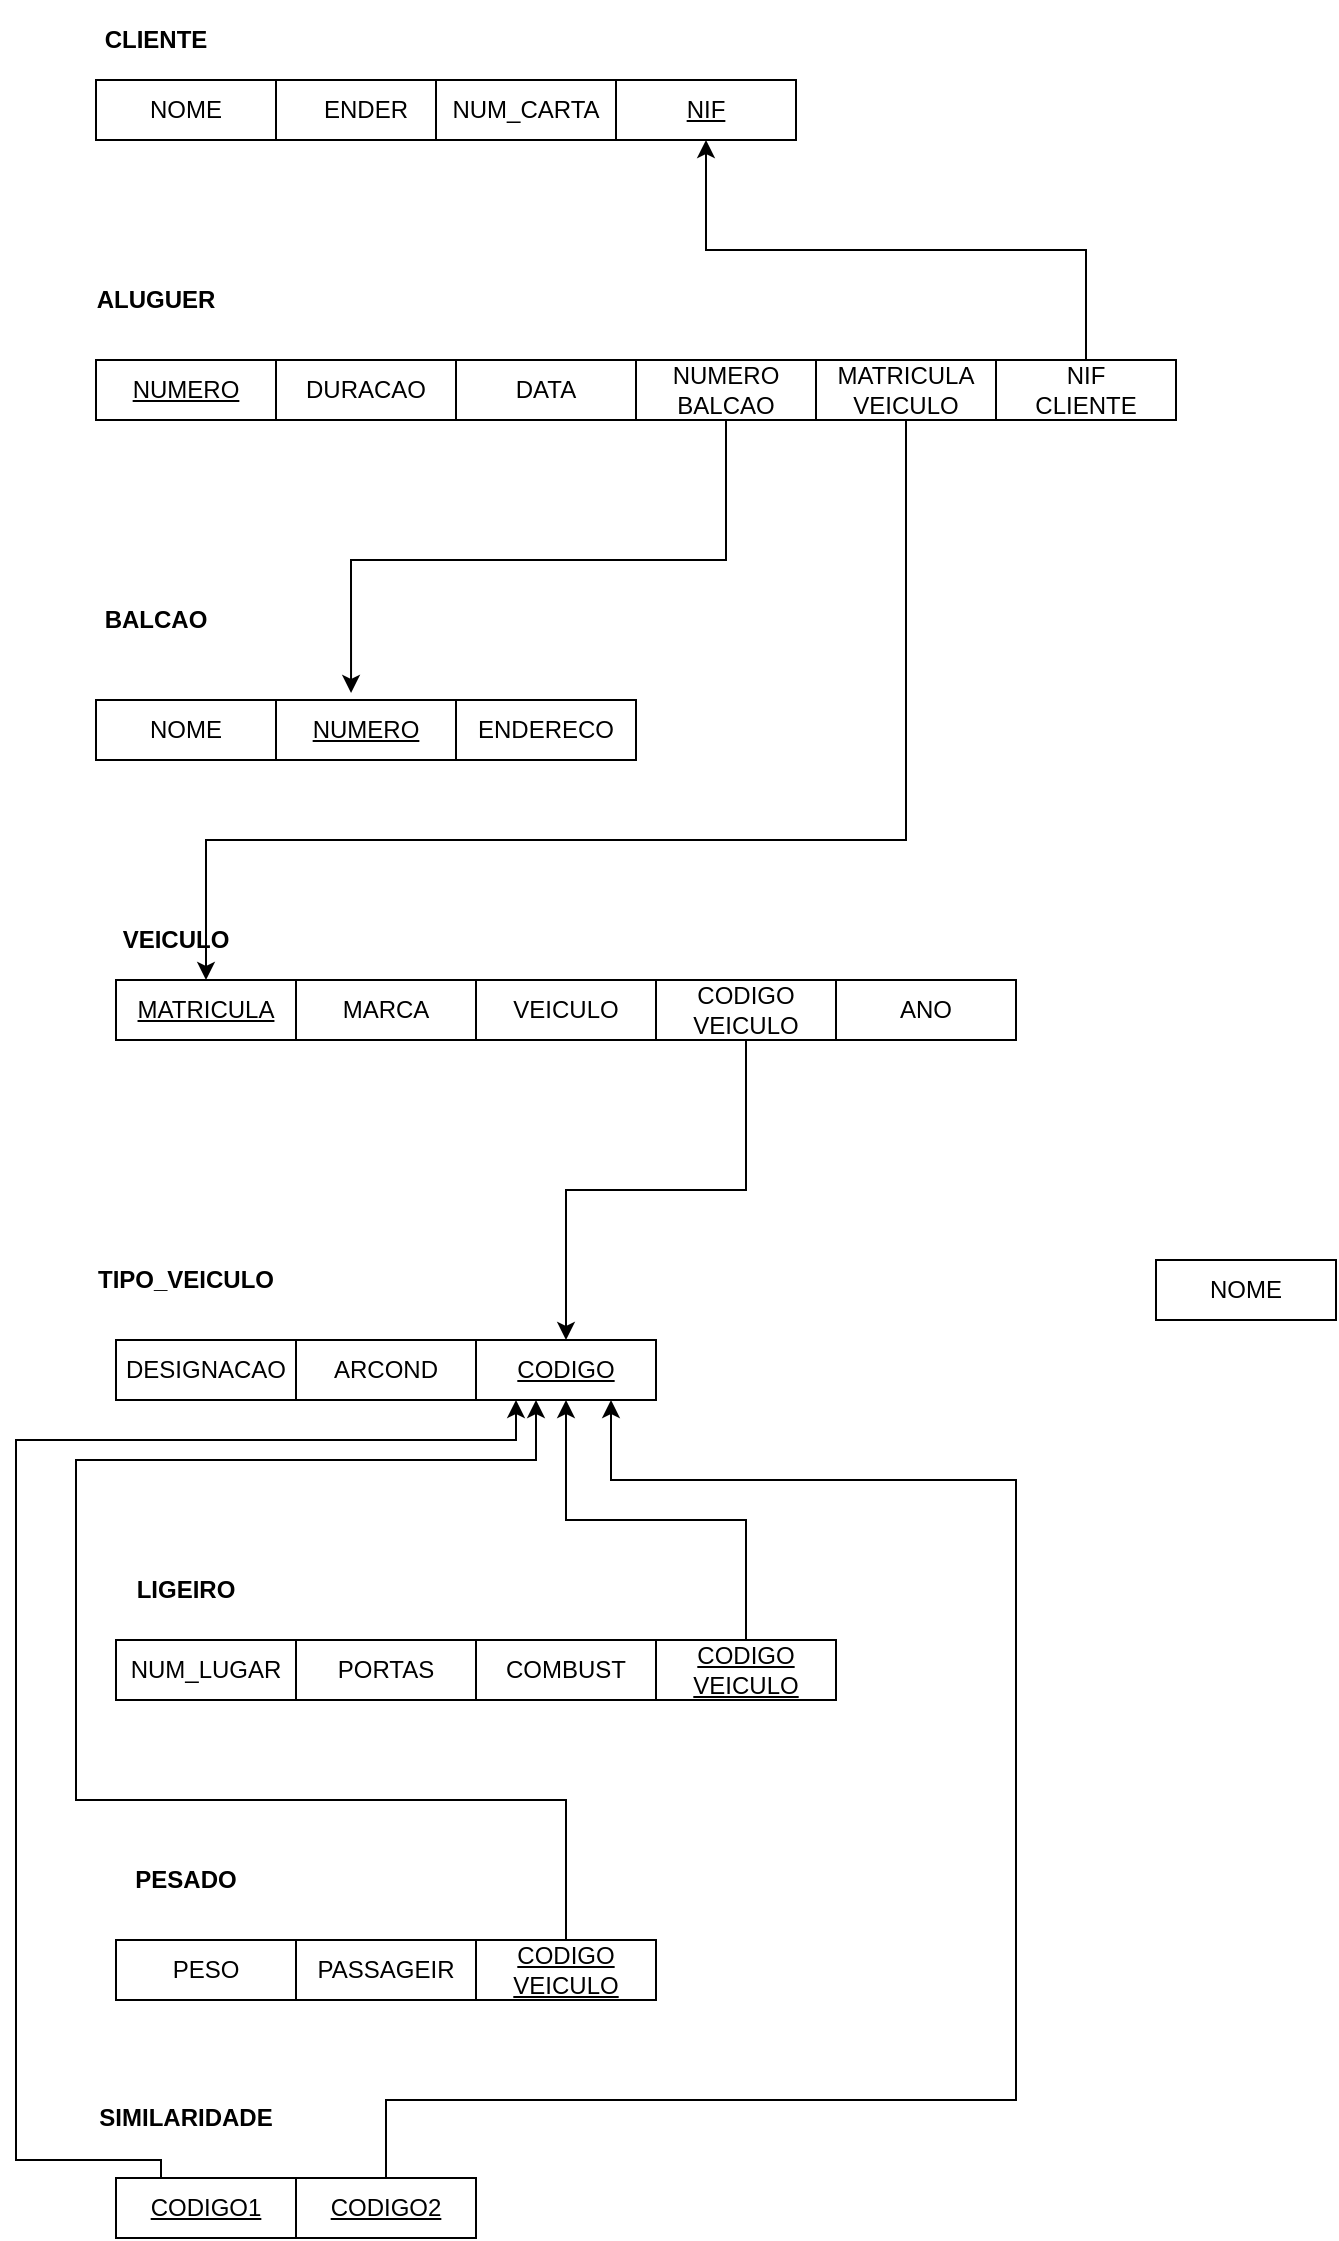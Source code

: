 <mxfile version="21.0.6" type="device"><diagram name="Página-1" id="szHgFhAb_25HaTgYdUtx"><mxGraphModel dx="758" dy="555" grid="1" gridSize="10" guides="1" tooltips="1" connect="1" arrows="1" fold="1" page="1" pageScale="1" pageWidth="827" pageHeight="1169" math="0" shadow="0"><root><mxCell id="0"/><mxCell id="1" parent="0"/><mxCell id="_WiuoQ92z1mubCIrRdl3-1" value="&lt;b&gt;CLIENTE&lt;/b&gt;" style="text;html=1;strokeColor=none;fillColor=none;align=center;verticalAlign=middle;whiteSpace=wrap;rounded=0;" parent="1" vertex="1"><mxGeometry x="50" y="50" width="80" height="40" as="geometry"/></mxCell><mxCell id="_WiuoQ92z1mubCIrRdl3-2" value="NOME" style="rounded=0;whiteSpace=wrap;html=1;" parent="1" vertex="1"><mxGeometry x="60" y="90" width="90" height="30" as="geometry"/></mxCell><mxCell id="_WiuoQ92z1mubCIrRdl3-3" value="DATA" style="rounded=0;whiteSpace=wrap;html=1;" parent="1" vertex="1"><mxGeometry x="240" y="230" width="90" height="30" as="geometry"/></mxCell><mxCell id="_WiuoQ92z1mubCIrRdl3-4" value="ENDER" style="rounded=0;whiteSpace=wrap;html=1;" parent="1" vertex="1"><mxGeometry x="150" y="90" width="90" height="30" as="geometry"/></mxCell><mxCell id="_WiuoQ92z1mubCIrRdl3-5" value="NUM_CARTA" style="rounded=0;whiteSpace=wrap;html=1;" parent="1" vertex="1"><mxGeometry x="230" y="90" width="90" height="30" as="geometry"/></mxCell><mxCell id="_WiuoQ92z1mubCIrRdl3-6" value="NOME" style="rounded=0;whiteSpace=wrap;html=1;" parent="1" vertex="1"><mxGeometry x="60" y="400" width="90" height="30" as="geometry"/></mxCell><mxCell id="_WiuoQ92z1mubCIrRdl3-7" value="&lt;u&gt;NIF&lt;/u&gt;" style="rounded=0;whiteSpace=wrap;html=1;" parent="1" vertex="1"><mxGeometry x="320" y="90" width="90" height="30" as="geometry"/></mxCell><mxCell id="_WiuoQ92z1mubCIrRdl3-10" value="&lt;b&gt;PESADO&lt;/b&gt;" style="text;html=1;strokeColor=none;fillColor=none;align=center;verticalAlign=middle;whiteSpace=wrap;rounded=0;" parent="1" vertex="1"><mxGeometry x="65" y="970" width="80" height="40" as="geometry"/></mxCell><mxCell id="_WiuoQ92z1mubCIrRdl3-11" value="&lt;b&gt;TIPO_VEICULO&lt;/b&gt;" style="text;html=1;strokeColor=none;fillColor=none;align=center;verticalAlign=middle;whiteSpace=wrap;rounded=0;" parent="1" vertex="1"><mxGeometry x="65" y="670" width="80" height="40" as="geometry"/></mxCell><mxCell id="_WiuoQ92z1mubCIrRdl3-12" value="&lt;b&gt;VEICULO&lt;/b&gt;" style="text;html=1;strokeColor=none;fillColor=none;align=center;verticalAlign=middle;whiteSpace=wrap;rounded=0;" parent="1" vertex="1"><mxGeometry x="60" y="500" width="80" height="40" as="geometry"/></mxCell><mxCell id="_WiuoQ92z1mubCIrRdl3-13" value="&lt;b&gt;BALCAO&lt;/b&gt;" style="text;html=1;strokeColor=none;fillColor=none;align=center;verticalAlign=middle;whiteSpace=wrap;rounded=0;" parent="1" vertex="1"><mxGeometry x="50" y="340" width="80" height="40" as="geometry"/></mxCell><mxCell id="_WiuoQ92z1mubCIrRdl3-14" value="&lt;b&gt;ALUGUER&lt;/b&gt;" style="text;html=1;strokeColor=none;fillColor=none;align=center;verticalAlign=middle;whiteSpace=wrap;rounded=0;" parent="1" vertex="1"><mxGeometry x="50" y="180" width="80" height="40" as="geometry"/></mxCell><mxCell id="_WiuoQ92z1mubCIrRdl3-15" value="&lt;b&gt;LIGEIRO&lt;br&gt;&lt;/b&gt;" style="text;html=1;strokeColor=none;fillColor=none;align=center;verticalAlign=middle;whiteSpace=wrap;rounded=0;" parent="1" vertex="1"><mxGeometry x="65" y="825" width="80" height="40" as="geometry"/></mxCell><mxCell id="_WiuoQ92z1mubCIrRdl3-16" value="&lt;u&gt;NUMERO&lt;/u&gt;" style="rounded=0;whiteSpace=wrap;html=1;" parent="1" vertex="1"><mxGeometry x="150" y="400" width="90" height="30" as="geometry"/></mxCell><mxCell id="_WiuoQ92z1mubCIrRdl3-17" value="ENDERECO" style="rounded=0;whiteSpace=wrap;html=1;" parent="1" vertex="1"><mxGeometry x="240" y="400" width="90" height="30" as="geometry"/></mxCell><mxCell id="_WiuoQ92z1mubCIrRdl3-18" value="DESIGNACAO" style="rounded=0;whiteSpace=wrap;html=1;" parent="1" vertex="1"><mxGeometry x="70" y="720" width="90" height="30" as="geometry"/></mxCell><mxCell id="_WiuoQ92z1mubCIrRdl3-19" value="VEICULO" style="rounded=0;whiteSpace=wrap;html=1;" parent="1" vertex="1"><mxGeometry x="250" y="540" width="90" height="30" as="geometry"/></mxCell><mxCell id="_WiuoQ92z1mubCIrRdl3-20" value="&lt;u&gt;MATRICULA&lt;/u&gt;" style="rounded=0;whiteSpace=wrap;html=1;" parent="1" vertex="1"><mxGeometry x="70" y="540" width="90" height="30" as="geometry"/></mxCell><mxCell id="_WiuoQ92z1mubCIrRdl3-21" value="MARCA" style="rounded=0;whiteSpace=wrap;html=1;" parent="1" vertex="1"><mxGeometry x="160" y="540" width="90" height="30" as="geometry"/></mxCell><mxCell id="_WiuoQ92z1mubCIrRdl3-22" value="ARCOND" style="rounded=0;whiteSpace=wrap;html=1;" parent="1" vertex="1"><mxGeometry x="160" y="720" width="90" height="30" as="geometry"/></mxCell><mxCell id="_WiuoQ92z1mubCIrRdl3-23" value="DURACAO" style="rounded=0;whiteSpace=wrap;html=1;" parent="1" vertex="1"><mxGeometry x="150" y="230" width="90" height="30" as="geometry"/></mxCell><mxCell id="_WiuoQ92z1mubCIrRdl3-24" value="&lt;u&gt;NUMERO&lt;/u&gt;" style="rounded=0;whiteSpace=wrap;html=1;" parent="1" vertex="1"><mxGeometry x="60" y="230" width="90" height="30" as="geometry"/></mxCell><mxCell id="_WiuoQ92z1mubCIrRdl3-27" value="&lt;u&gt;CODIGO&lt;/u&gt;" style="rounded=0;whiteSpace=wrap;html=1;" parent="1" vertex="1"><mxGeometry x="250" y="720" width="90" height="30" as="geometry"/></mxCell><mxCell id="_WiuoQ92z1mubCIrRdl3-28" value="NUM_LUGAR" style="rounded=0;whiteSpace=wrap;html=1;" parent="1" vertex="1"><mxGeometry x="70" y="870" width="90" height="30" as="geometry"/></mxCell><mxCell id="_WiuoQ92z1mubCIrRdl3-29" value="NOME" style="rounded=0;whiteSpace=wrap;html=1;" parent="1" vertex="1"><mxGeometry x="590" y="680" width="90" height="30" as="geometry"/></mxCell><mxCell id="_WiuoQ92z1mubCIrRdl3-31" value="ANO" style="rounded=0;whiteSpace=wrap;html=1;" parent="1" vertex="1"><mxGeometry x="430" y="540" width="90" height="30" as="geometry"/></mxCell><mxCell id="_WiuoQ92z1mubCIrRdl3-51" style="edgeStyle=orthogonalEdgeStyle;rounded=0;orthogonalLoop=1;jettySize=auto;html=1;exitX=0.5;exitY=0;exitDx=0;exitDy=0;" parent="1" source="_WiuoQ92z1mubCIrRdl3-32" edge="1"><mxGeometry relative="1" as="geometry"><mxPoint x="280" y="750" as="targetPoint"/><Array as="points"><mxPoint x="295" y="950"/><mxPoint x="50" y="950"/><mxPoint x="50" y="780"/><mxPoint x="280" y="780"/></Array></mxGeometry></mxCell><mxCell id="_WiuoQ92z1mubCIrRdl3-32" value="&lt;u&gt;CODIGO&lt;br&gt;VEICULO&lt;/u&gt;" style="rounded=0;whiteSpace=wrap;html=1;" parent="1" vertex="1"><mxGeometry x="250" y="1020" width="90" height="30" as="geometry"/></mxCell><mxCell id="_WiuoQ92z1mubCIrRdl3-48" style="edgeStyle=orthogonalEdgeStyle;rounded=0;orthogonalLoop=1;jettySize=auto;html=1;exitX=0.5;exitY=0;exitDx=0;exitDy=0;entryX=0.5;entryY=1;entryDx=0;entryDy=0;" parent="1" source="_WiuoQ92z1mubCIrRdl3-33" target="_WiuoQ92z1mubCIrRdl3-27" edge="1"><mxGeometry relative="1" as="geometry"/></mxCell><mxCell id="_WiuoQ92z1mubCIrRdl3-33" value="&lt;u&gt;CODIGO&lt;br&gt;VEICULO&lt;/u&gt;" style="rounded=0;whiteSpace=wrap;html=1;" parent="1" vertex="1"><mxGeometry x="340" y="870" width="90" height="30" as="geometry"/></mxCell><mxCell id="_WiuoQ92z1mubCIrRdl3-47" style="edgeStyle=orthogonalEdgeStyle;rounded=0;orthogonalLoop=1;jettySize=auto;html=1;exitX=0.5;exitY=1;exitDx=0;exitDy=0;entryX=0.5;entryY=0;entryDx=0;entryDy=0;" parent="1" source="_WiuoQ92z1mubCIrRdl3-34" target="_WiuoQ92z1mubCIrRdl3-27" edge="1"><mxGeometry relative="1" as="geometry"/></mxCell><mxCell id="_WiuoQ92z1mubCIrRdl3-34" value="CODIGO&lt;br&gt;VEICULO" style="rounded=0;whiteSpace=wrap;html=1;" parent="1" vertex="1"><mxGeometry x="340" y="540" width="90" height="30" as="geometry"/></mxCell><mxCell id="_WiuoQ92z1mubCIrRdl3-46" style="edgeStyle=orthogonalEdgeStyle;rounded=0;orthogonalLoop=1;jettySize=auto;html=1;exitX=0.5;exitY=0;exitDx=0;exitDy=0;entryX=0.5;entryY=1;entryDx=0;entryDy=0;" parent="1" source="_WiuoQ92z1mubCIrRdl3-35" target="_WiuoQ92z1mubCIrRdl3-7" edge="1"><mxGeometry relative="1" as="geometry"/></mxCell><mxCell id="_WiuoQ92z1mubCIrRdl3-35" value="NIF&lt;br&gt;CLIENTE" style="rounded=0;whiteSpace=wrap;html=1;" parent="1" vertex="1"><mxGeometry x="510" y="230" width="90" height="30" as="geometry"/></mxCell><mxCell id="_WiuoQ92z1mubCIrRdl3-45" style="edgeStyle=orthogonalEdgeStyle;rounded=0;orthogonalLoop=1;jettySize=auto;html=1;exitX=0.5;exitY=1;exitDx=0;exitDy=0;entryX=0.5;entryY=0;entryDx=0;entryDy=0;" parent="1" source="_WiuoQ92z1mubCIrRdl3-36" target="_WiuoQ92z1mubCIrRdl3-20" edge="1"><mxGeometry relative="1" as="geometry"><Array as="points"><mxPoint x="465" y="470"/><mxPoint x="115" y="470"/></Array></mxGeometry></mxCell><mxCell id="_WiuoQ92z1mubCIrRdl3-36" value="MATRICULA&lt;br&gt;VEICULO" style="rounded=0;whiteSpace=wrap;html=1;" parent="1" vertex="1"><mxGeometry x="420" y="230" width="90" height="30" as="geometry"/></mxCell><mxCell id="_WiuoQ92z1mubCIrRdl3-44" style="edgeStyle=orthogonalEdgeStyle;rounded=0;orthogonalLoop=1;jettySize=auto;html=1;exitX=0.5;exitY=1;exitDx=0;exitDy=0;entryX=0.417;entryY=-0.117;entryDx=0;entryDy=0;entryPerimeter=0;" parent="1" source="_WiuoQ92z1mubCIrRdl3-37" target="_WiuoQ92z1mubCIrRdl3-16" edge="1"><mxGeometry relative="1" as="geometry"/></mxCell><mxCell id="_WiuoQ92z1mubCIrRdl3-37" value="NUMERO&lt;br&gt;BALCAO" style="rounded=0;whiteSpace=wrap;html=1;" parent="1" vertex="1"><mxGeometry x="330" y="230" width="90" height="30" as="geometry"/></mxCell><mxCell id="_WiuoQ92z1mubCIrRdl3-39" value="PASSAGEIR" style="rounded=0;whiteSpace=wrap;html=1;" parent="1" vertex="1"><mxGeometry x="160" y="1020" width="90" height="30" as="geometry"/></mxCell><mxCell id="_WiuoQ92z1mubCIrRdl3-40" value="PESO" style="rounded=0;whiteSpace=wrap;html=1;" parent="1" vertex="1"><mxGeometry x="70" y="1020" width="90" height="30" as="geometry"/></mxCell><mxCell id="_WiuoQ92z1mubCIrRdl3-41" value="COMBUST" style="rounded=0;whiteSpace=wrap;html=1;" parent="1" vertex="1"><mxGeometry x="250" y="870" width="90" height="30" as="geometry"/></mxCell><mxCell id="_WiuoQ92z1mubCIrRdl3-42" value="PORTAS" style="rounded=0;whiteSpace=wrap;html=1;" parent="1" vertex="1"><mxGeometry x="160" y="870" width="90" height="30" as="geometry"/></mxCell><mxCell id="_WiuoQ92z1mubCIrRdl3-52" value="&lt;b&gt;SIMILARIDADE&lt;/b&gt;" style="text;html=1;strokeColor=none;fillColor=none;align=center;verticalAlign=middle;whiteSpace=wrap;rounded=0;" parent="1" vertex="1"><mxGeometry x="65" y="1089" width="80" height="40" as="geometry"/></mxCell><mxCell id="_WiuoQ92z1mubCIrRdl3-56" style="edgeStyle=orthogonalEdgeStyle;rounded=0;orthogonalLoop=1;jettySize=auto;html=1;exitX=0.5;exitY=0;exitDx=0;exitDy=0;entryX=0.75;entryY=1;entryDx=0;entryDy=0;" parent="1" source="_WiuoQ92z1mubCIrRdl3-54" target="_WiuoQ92z1mubCIrRdl3-27" edge="1"><mxGeometry relative="1" as="geometry"><mxPoint x="320" y="790" as="targetPoint"/><Array as="points"><mxPoint x="205" y="1100"/><mxPoint x="520" y="1100"/><mxPoint x="520" y="790"/><mxPoint x="318" y="790"/></Array></mxGeometry></mxCell><mxCell id="_WiuoQ92z1mubCIrRdl3-54" value="&lt;u&gt;CODIGO2&lt;/u&gt;" style="rounded=0;whiteSpace=wrap;html=1;" parent="1" vertex="1"><mxGeometry x="160" y="1139" width="90" height="30" as="geometry"/></mxCell><mxCell id="_WiuoQ92z1mubCIrRdl3-57" style="edgeStyle=orthogonalEdgeStyle;rounded=0;orthogonalLoop=1;jettySize=auto;html=1;exitX=0.25;exitY=0;exitDx=0;exitDy=0;" parent="1" source="_WiuoQ92z1mubCIrRdl3-55" edge="1"><mxGeometry relative="1" as="geometry"><mxPoint x="270" y="750" as="targetPoint"/><Array as="points"><mxPoint x="93" y="1130"/><mxPoint x="20" y="1130"/><mxPoint x="20" y="770"/><mxPoint x="270" y="770"/></Array></mxGeometry></mxCell><mxCell id="_WiuoQ92z1mubCIrRdl3-55" value="&lt;u&gt;CODIGO1&lt;/u&gt;" style="rounded=0;whiteSpace=wrap;html=1;" parent="1" vertex="1"><mxGeometry x="70" y="1139" width="90" height="30" as="geometry"/></mxCell></root></mxGraphModel></diagram></mxfile>